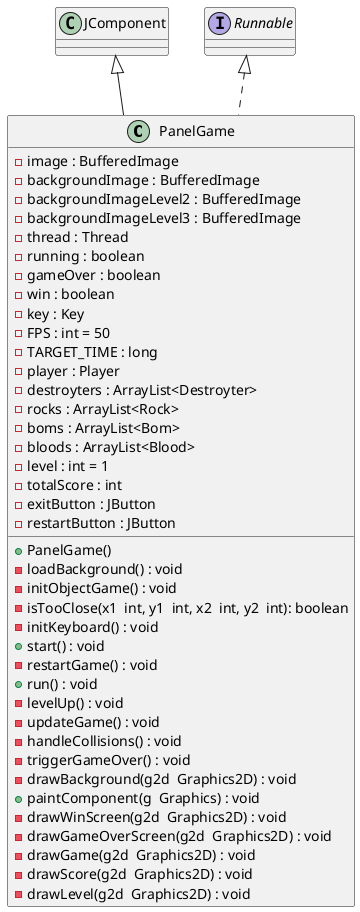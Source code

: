 @startuml
class PanelGame extends JComponent implements Runnable {
- image : BufferedImage 
- backgroundImage : BufferedImage 
- backgroundImageLevel2 : BufferedImage 
- backgroundImageLevel3 : BufferedImage 
- thread : Thread 
- running : boolean 
- gameOver : boolean 
- win : boolean 
- key : Key 
- FPS : int = 50 
- TARGET_TIME : long 
- player : Player 
- destroyters : ArrayList<Destroyter>
- rocks : ArrayList<Rock> 
- boms : ArrayList<Bom> 
- bloods : ArrayList<Blood> 
- level : int = 1 
- totalScore : int 
- exitButton : JButton 
- restartButton : JButton

+ PanelGame() 
- loadBackground() : void 
- initObjectGame() : void 
- isTooClose(x1  int, y1  int, x2  int, y2  int): boolean 
- initKeyboard() : void 
+ start() : void 
- restartGame() : void 
+ run() : void 
- levelUp() : void 
- updateGame() : void 
- handleCollisions() : void 
- triggerGameOver() : void 
- drawBackground(g2d  Graphics2D) : void 
+ paintComponent(g  Graphics) : void 
- drawWinScreen(g2d  Graphics2D) : void 
- drawGameOverScreen(g2d  Graphics2D) : void 
- drawGame(g2d  Graphics2D) : void 
- drawScore(g2d  Graphics2D) : void 
- drawLevel(g2d  Graphics2D) : void
}
@enduml